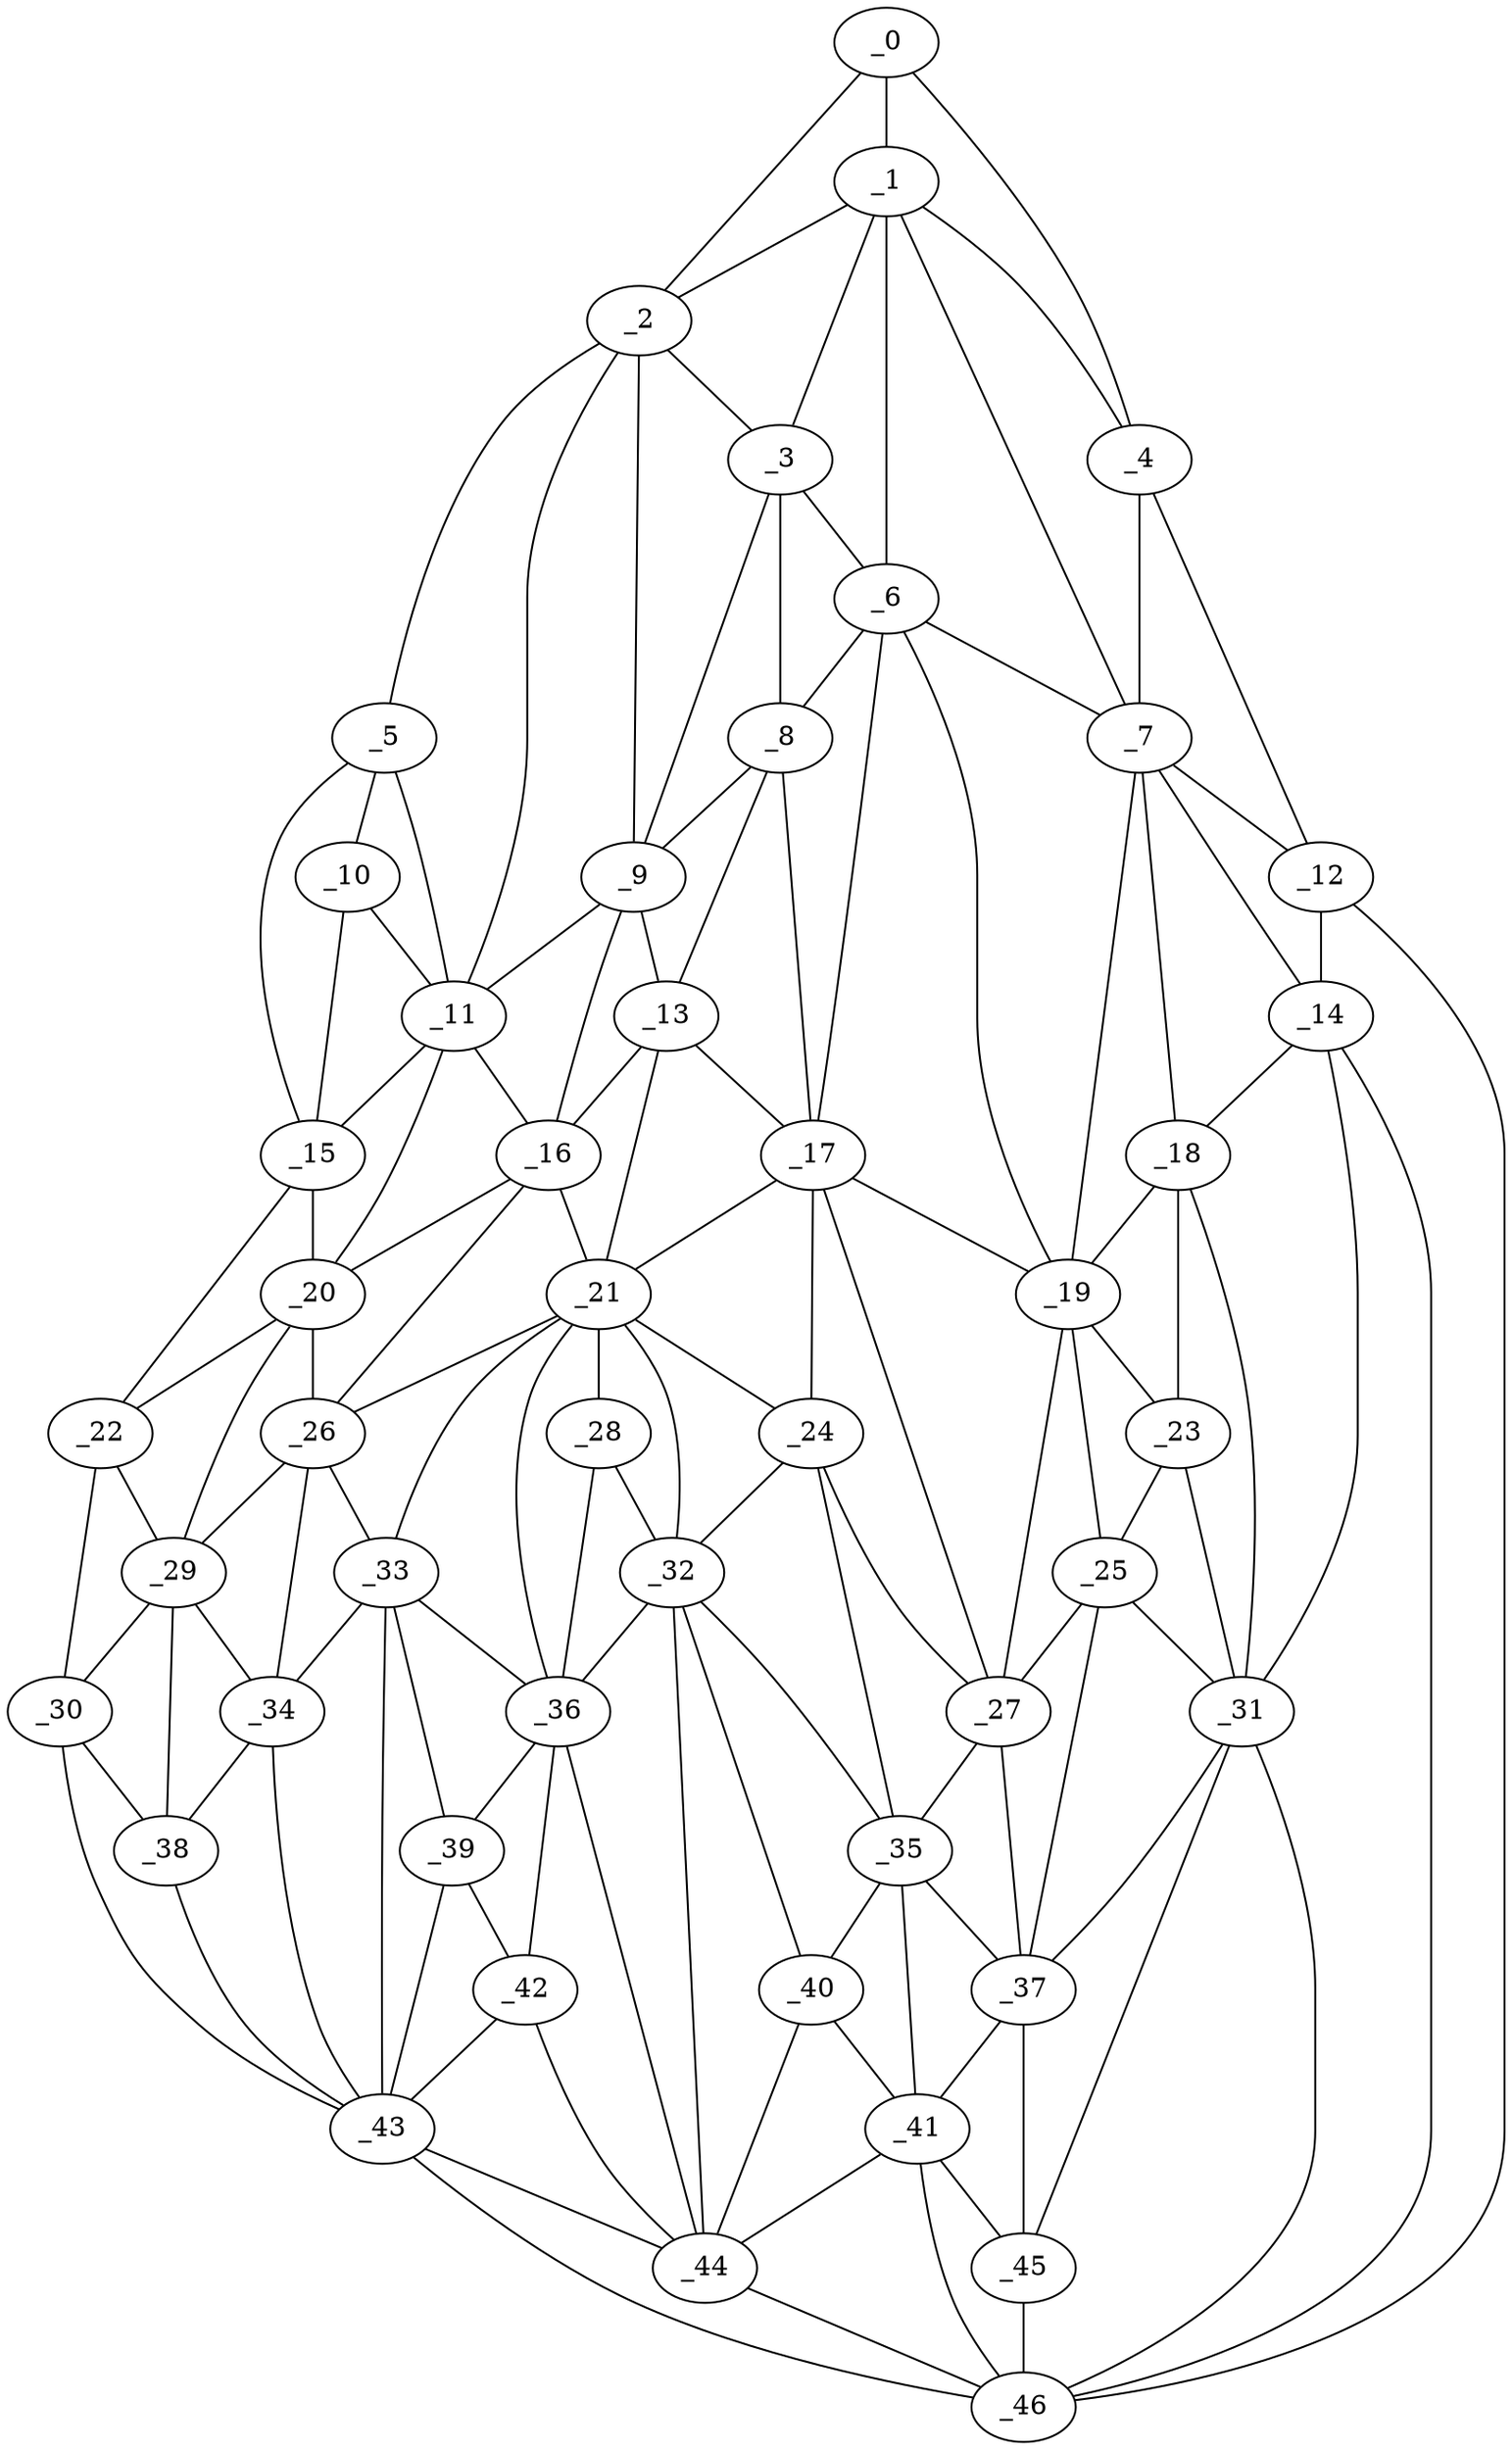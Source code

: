 graph "obj81__90.gxl" {
	_0	 [x=19,
		y=15];
	_1	 [x=29,
		y=30];
	_0 -- _1	 [valence=2];
	_2	 [x=29,
		y=84];
	_0 -- _2	 [valence=1];
	_4	 [x=39,
		y=3];
	_0 -- _4	 [valence=1];
	_1 -- _2	 [valence=1];
	_3	 [x=38,
		y=58];
	_1 -- _3	 [valence=1];
	_1 -- _4	 [valence=2];
	_6	 [x=44,
		y=51];
	_1 -- _6	 [valence=2];
	_7	 [x=46,
		y=33];
	_1 -- _7	 [valence=2];
	_2 -- _3	 [valence=2];
	_5	 [x=42,
		y=121];
	_2 -- _5	 [valence=1];
	_9	 [x=49,
		y=78];
	_2 -- _9	 [valence=2];
	_11	 [x=50,
		y=103];
	_2 -- _11	 [valence=2];
	_3 -- _6	 [valence=1];
	_8	 [x=48,
		y=59];
	_3 -- _8	 [valence=2];
	_3 -- _9	 [valence=1];
	_4 -- _7	 [valence=2];
	_12	 [x=57,
		y=3];
	_4 -- _12	 [valence=1];
	_10	 [x=49,
		y=118];
	_5 -- _10	 [valence=1];
	_5 -- _11	 [valence=1];
	_15	 [x=74,
		y=123];
	_5 -- _15	 [valence=1];
	_6 -- _7	 [valence=1];
	_6 -- _8	 [valence=2];
	_17	 [x=78,
		y=51];
	_6 -- _17	 [valence=2];
	_19	 [x=79,
		y=45];
	_6 -- _19	 [valence=2];
	_7 -- _12	 [valence=2];
	_14	 [x=64,
		y=6];
	_7 -- _14	 [valence=2];
	_18	 [x=79,
		y=36];
	_7 -- _18	 [valence=2];
	_7 -- _19	 [valence=2];
	_8 -- _9	 [valence=2];
	_13	 [x=61,
		y=67];
	_8 -- _13	 [valence=2];
	_8 -- _17	 [valence=1];
	_9 -- _11	 [valence=2];
	_9 -- _13	 [valence=2];
	_16	 [x=77,
		y=85];
	_9 -- _16	 [valence=1];
	_10 -- _11	 [valence=2];
	_10 -- _15	 [valence=2];
	_11 -- _15	 [valence=1];
	_11 -- _16	 [valence=1];
	_20	 [x=82,
		y=105];
	_11 -- _20	 [valence=2];
	_12 -- _14	 [valence=2];
	_46	 [x=113,
		y=15];
	_12 -- _46	 [valence=1];
	_13 -- _16	 [valence=2];
	_13 -- _17	 [valence=2];
	_21	 [x=85,
		y=77];
	_13 -- _21	 [valence=1];
	_14 -- _18	 [valence=1];
	_31	 [x=96,
		y=33];
	_14 -- _31	 [valence=2];
	_14 -- _46	 [valence=2];
	_15 -- _20	 [valence=2];
	_22	 [x=86,
		y=121];
	_15 -- _22	 [valence=1];
	_16 -- _20	 [valence=2];
	_16 -- _21	 [valence=1];
	_26	 [x=89,
		y=97];
	_16 -- _26	 [valence=1];
	_17 -- _19	 [valence=2];
	_17 -- _21	 [valence=2];
	_24	 [x=87,
		y=56];
	_17 -- _24	 [valence=2];
	_27	 [x=91,
		y=47];
	_17 -- _27	 [valence=2];
	_18 -- _19	 [valence=1];
	_23	 [x=87,
		y=38];
	_18 -- _23	 [valence=1];
	_18 -- _31	 [valence=2];
	_19 -- _23	 [valence=2];
	_25	 [x=88,
		y=41];
	_19 -- _25	 [valence=1];
	_19 -- _27	 [valence=1];
	_20 -- _22	 [valence=2];
	_20 -- _26	 [valence=2];
	_29	 [x=94,
		y=112];
	_20 -- _29	 [valence=2];
	_21 -- _24	 [valence=2];
	_21 -- _26	 [valence=2];
	_28	 [x=93,
		y=76];
	_21 -- _28	 [valence=2];
	_32	 [x=97,
		y=70];
	_21 -- _32	 [valence=2];
	_33	 [x=98,
		y=90];
	_21 -- _33	 [valence=1];
	_36	 [x=99,
		y=85];
	_21 -- _36	 [valence=2];
	_22 -- _29	 [valence=2];
	_30	 [x=95,
		y=119];
	_22 -- _30	 [valence=1];
	_23 -- _25	 [valence=1];
	_23 -- _31	 [valence=2];
	_24 -- _27	 [valence=2];
	_24 -- _32	 [valence=1];
	_35	 [x=99,
		y=59];
	_24 -- _35	 [valence=2];
	_25 -- _27	 [valence=2];
	_25 -- _31	 [valence=2];
	_37	 [x=103,
		y=44];
	_25 -- _37	 [valence=1];
	_26 -- _29	 [valence=2];
	_26 -- _33	 [valence=1];
	_34	 [x=98,
		y=101];
	_26 -- _34	 [valence=2];
	_27 -- _35	 [valence=2];
	_27 -- _37	 [valence=1];
	_28 -- _32	 [valence=2];
	_28 -- _36	 [valence=1];
	_29 -- _30	 [valence=1];
	_29 -- _34	 [valence=2];
	_38	 [x=103,
		y=104];
	_29 -- _38	 [valence=1];
	_30 -- _38	 [valence=1];
	_43	 [x=108,
		y=99];
	_30 -- _43	 [valence=1];
	_31 -- _37	 [valence=2];
	_45	 [x=111,
		y=22];
	_31 -- _45	 [valence=2];
	_31 -- _46	 [valence=1];
	_32 -- _35	 [valence=2];
	_32 -- _36	 [valence=2];
	_40	 [x=106,
		y=61];
	_32 -- _40	 [valence=2];
	_44	 [x=109,
		y=73];
	_32 -- _44	 [valence=2];
	_33 -- _34	 [valence=2];
	_33 -- _36	 [valence=2];
	_39	 [x=105,
		y=89];
	_33 -- _39	 [valence=2];
	_33 -- _43	 [valence=2];
	_34 -- _38	 [valence=2];
	_34 -- _43	 [valence=1];
	_35 -- _37	 [valence=2];
	_35 -- _40	 [valence=1];
	_41	 [x=108,
		y=52];
	_35 -- _41	 [valence=1];
	_36 -- _39	 [valence=2];
	_42	 [x=108,
		y=83];
	_36 -- _42	 [valence=2];
	_36 -- _44	 [valence=2];
	_37 -- _41	 [valence=2];
	_37 -- _45	 [valence=2];
	_38 -- _43	 [valence=2];
	_39 -- _42	 [valence=2];
	_39 -- _43	 [valence=2];
	_40 -- _41	 [valence=2];
	_40 -- _44	 [valence=1];
	_41 -- _44	 [valence=2];
	_41 -- _45	 [valence=2];
	_41 -- _46	 [valence=1];
	_42 -- _43	 [valence=1];
	_42 -- _44	 [valence=1];
	_43 -- _44	 [valence=1];
	_43 -- _46	 [valence=1];
	_44 -- _46	 [valence=2];
	_45 -- _46	 [valence=2];
}

